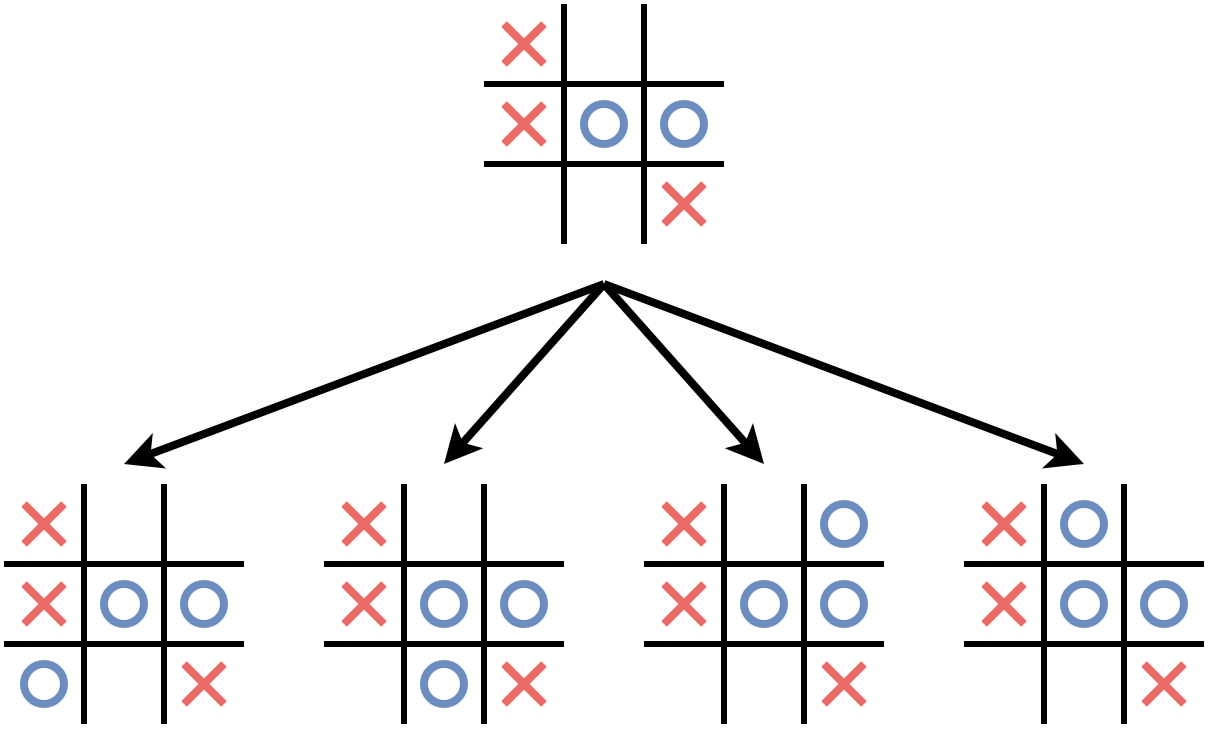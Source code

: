 <mxfile version="24.4.4" type="github">
  <diagram name="Page-1" id="UQr17-dW4rWigAgQBZE8">
    <mxGraphModel dx="891" dy="498" grid="1" gridSize="10" guides="1" tooltips="1" connect="1" arrows="1" fold="1" page="1" pageScale="1" pageWidth="850" pageHeight="1100" math="0" shadow="0">
      <root>
        <mxCell id="0" />
        <mxCell id="1" parent="0" />
        <mxCell id="NiHNyxKCNl_R8OxoTb2U-1" value="" style="endArrow=none;html=1;rounded=0;strokeWidth=3;fontSize=15;" parent="1" edge="1">
          <mxGeometry width="50" height="50" relative="1" as="geometry">
            <mxPoint x="400" y="320" as="sourcePoint" />
            <mxPoint x="400" y="200" as="targetPoint" />
          </mxGeometry>
        </mxCell>
        <mxCell id="NiHNyxKCNl_R8OxoTb2U-2" value="" style="endArrow=none;html=1;rounded=0;strokeWidth=3;fontSize=15;" parent="1" edge="1">
          <mxGeometry width="50" height="50" relative="1" as="geometry">
            <mxPoint x="360" y="280" as="sourcePoint" />
            <mxPoint x="480" y="280" as="targetPoint" />
          </mxGeometry>
        </mxCell>
        <mxCell id="NiHNyxKCNl_R8OxoTb2U-3" value="" style="endArrow=none;html=1;rounded=0;strokeWidth=3;fontSize=15;" parent="1" edge="1">
          <mxGeometry width="50" height="50" relative="1" as="geometry">
            <mxPoint x="440" y="320" as="sourcePoint" />
            <mxPoint x="440" y="200" as="targetPoint" />
          </mxGeometry>
        </mxCell>
        <mxCell id="NiHNyxKCNl_R8OxoTb2U-4" value="" style="endArrow=none;html=1;rounded=0;strokeWidth=3;fontSize=15;" parent="1" edge="1">
          <mxGeometry width="50" height="50" relative="1" as="geometry">
            <mxPoint x="360" y="240" as="sourcePoint" />
            <mxPoint x="480" y="240" as="targetPoint" />
          </mxGeometry>
        </mxCell>
        <mxCell id="NiHNyxKCNl_R8OxoTb2U-5" value="" style="ellipse;whiteSpace=wrap;html=1;perimeterSpacing=0;strokeWidth=4;fillColor=none;strokeColor=#6c8ebf;fontSize=15;" parent="1" vertex="1">
          <mxGeometry x="450" y="250" width="20" height="20" as="geometry" />
        </mxCell>
        <mxCell id="NiHNyxKCNl_R8OxoTb2U-6" value="" style="endArrow=none;html=1;rounded=0;strokeWidth=4;strokeColor=#EA6B66;fontSize=15;" parent="1" edge="1">
          <mxGeometry width="50" height="50" relative="1" as="geometry">
            <mxPoint x="450" y="290" as="sourcePoint" />
            <mxPoint x="470" y="310" as="targetPoint" />
          </mxGeometry>
        </mxCell>
        <mxCell id="NiHNyxKCNl_R8OxoTb2U-7" value="" style="endArrow=none;html=1;rounded=0;strokeWidth=4;strokeColor=#EA6B66;fontSize=15;" parent="1" edge="1">
          <mxGeometry width="50" height="50" relative="1" as="geometry">
            <mxPoint x="450" y="310" as="sourcePoint" />
            <mxPoint x="470" y="290" as="targetPoint" />
          </mxGeometry>
        </mxCell>
        <mxCell id="NiHNyxKCNl_R8OxoTb2U-8" value="" style="endArrow=none;html=1;rounded=0;strokeWidth=4;strokeColor=#EA6B66;fontSize=15;" parent="1" edge="1">
          <mxGeometry width="50" height="50" relative="1" as="geometry">
            <mxPoint x="370" y="210" as="sourcePoint" />
            <mxPoint x="390" y="230" as="targetPoint" />
          </mxGeometry>
        </mxCell>
        <mxCell id="NiHNyxKCNl_R8OxoTb2U-9" value="" style="endArrow=none;html=1;rounded=0;strokeWidth=4;strokeColor=#EA6B66;fontSize=15;" parent="1" edge="1">
          <mxGeometry width="50" height="50" relative="1" as="geometry">
            <mxPoint x="370" y="230" as="sourcePoint" />
            <mxPoint x="390" y="210" as="targetPoint" />
          </mxGeometry>
        </mxCell>
        <mxCell id="NiHNyxKCNl_R8OxoTb2U-10" value="" style="ellipse;whiteSpace=wrap;html=1;perimeterSpacing=0;strokeWidth=4;fillColor=none;strokeColor=#6c8ebf;fontSize=15;" parent="1" vertex="1">
          <mxGeometry x="410" y="250" width="20" height="20" as="geometry" />
        </mxCell>
        <mxCell id="NiHNyxKCNl_R8OxoTb2U-11" value="" style="endArrow=none;html=1;rounded=0;strokeWidth=4;strokeColor=#EA6B66;fontSize=15;" parent="1" edge="1">
          <mxGeometry width="50" height="50" relative="1" as="geometry">
            <mxPoint x="370" y="250" as="sourcePoint" />
            <mxPoint x="390" y="270" as="targetPoint" />
          </mxGeometry>
        </mxCell>
        <mxCell id="NiHNyxKCNl_R8OxoTb2U-12" value="" style="endArrow=none;html=1;rounded=0;strokeWidth=4;strokeColor=#EA6B66;fontSize=15;" parent="1" edge="1">
          <mxGeometry width="50" height="50" relative="1" as="geometry">
            <mxPoint x="370" y="270" as="sourcePoint" />
            <mxPoint x="390" y="250" as="targetPoint" />
          </mxGeometry>
        </mxCell>
        <mxCell id="NiHNyxKCNl_R8OxoTb2U-15" value="" style="endArrow=none;html=1;rounded=0;strokeWidth=3;fontSize=15;" parent="1" edge="1">
          <mxGeometry width="50" height="50" relative="1" as="geometry">
            <mxPoint x="320" y="560" as="sourcePoint" />
            <mxPoint x="320" y="440" as="targetPoint" />
          </mxGeometry>
        </mxCell>
        <mxCell id="NiHNyxKCNl_R8OxoTb2U-16" value="" style="endArrow=none;html=1;rounded=0;strokeWidth=3;fontSize=15;" parent="1" edge="1">
          <mxGeometry width="50" height="50" relative="1" as="geometry">
            <mxPoint x="280" y="520" as="sourcePoint" />
            <mxPoint x="400" y="520" as="targetPoint" />
          </mxGeometry>
        </mxCell>
        <mxCell id="NiHNyxKCNl_R8OxoTb2U-17" value="" style="endArrow=none;html=1;rounded=0;strokeWidth=3;fontSize=15;" parent="1" edge="1">
          <mxGeometry width="50" height="50" relative="1" as="geometry">
            <mxPoint x="360" y="560" as="sourcePoint" />
            <mxPoint x="360" y="440" as="targetPoint" />
          </mxGeometry>
        </mxCell>
        <mxCell id="NiHNyxKCNl_R8OxoTb2U-18" value="" style="endArrow=none;html=1;rounded=0;strokeWidth=3;fontSize=15;" parent="1" edge="1">
          <mxGeometry width="50" height="50" relative="1" as="geometry">
            <mxPoint x="280" y="480" as="sourcePoint" />
            <mxPoint x="400" y="480" as="targetPoint" />
          </mxGeometry>
        </mxCell>
        <mxCell id="NiHNyxKCNl_R8OxoTb2U-19" value="" style="ellipse;whiteSpace=wrap;html=1;perimeterSpacing=0;strokeWidth=4;fillColor=none;strokeColor=#6c8ebf;fontSize=15;" parent="1" vertex="1">
          <mxGeometry x="370" y="490" width="20" height="20" as="geometry" />
        </mxCell>
        <mxCell id="NiHNyxKCNl_R8OxoTb2U-20" value="" style="endArrow=none;html=1;rounded=0;strokeWidth=4;strokeColor=#EA6B66;fontSize=15;" parent="1" edge="1">
          <mxGeometry width="50" height="50" relative="1" as="geometry">
            <mxPoint x="370" y="530" as="sourcePoint" />
            <mxPoint x="390" y="550" as="targetPoint" />
          </mxGeometry>
        </mxCell>
        <mxCell id="NiHNyxKCNl_R8OxoTb2U-21" value="" style="endArrow=none;html=1;rounded=0;strokeWidth=4;strokeColor=#EA6B66;fontSize=15;" parent="1" edge="1">
          <mxGeometry width="50" height="50" relative="1" as="geometry">
            <mxPoint x="370" y="550" as="sourcePoint" />
            <mxPoint x="390" y="530" as="targetPoint" />
          </mxGeometry>
        </mxCell>
        <mxCell id="NiHNyxKCNl_R8OxoTb2U-22" value="" style="endArrow=none;html=1;rounded=0;strokeWidth=4;strokeColor=#EA6B66;fontSize=15;" parent="1" edge="1">
          <mxGeometry width="50" height="50" relative="1" as="geometry">
            <mxPoint x="290" y="450" as="sourcePoint" />
            <mxPoint x="310" y="470" as="targetPoint" />
          </mxGeometry>
        </mxCell>
        <mxCell id="NiHNyxKCNl_R8OxoTb2U-23" value="" style="endArrow=none;html=1;rounded=0;strokeWidth=4;strokeColor=#EA6B66;fontSize=15;" parent="1" edge="1">
          <mxGeometry width="50" height="50" relative="1" as="geometry">
            <mxPoint x="290" y="470" as="sourcePoint" />
            <mxPoint x="310" y="450" as="targetPoint" />
          </mxGeometry>
        </mxCell>
        <mxCell id="NiHNyxKCNl_R8OxoTb2U-24" value="" style="ellipse;whiteSpace=wrap;html=1;perimeterSpacing=0;strokeWidth=4;fillColor=none;strokeColor=#6c8ebf;fontSize=15;" parent="1" vertex="1">
          <mxGeometry x="330" y="490" width="20" height="20" as="geometry" />
        </mxCell>
        <mxCell id="NiHNyxKCNl_R8OxoTb2U-25" value="" style="endArrow=none;html=1;rounded=0;strokeWidth=4;strokeColor=#EA6B66;fontSize=15;" parent="1" edge="1">
          <mxGeometry width="50" height="50" relative="1" as="geometry">
            <mxPoint x="290" y="490" as="sourcePoint" />
            <mxPoint x="310" y="510" as="targetPoint" />
          </mxGeometry>
        </mxCell>
        <mxCell id="NiHNyxKCNl_R8OxoTb2U-26" value="" style="endArrow=none;html=1;rounded=0;strokeWidth=4;strokeColor=#EA6B66;fontSize=15;" parent="1" edge="1">
          <mxGeometry width="50" height="50" relative="1" as="geometry">
            <mxPoint x="290" y="510" as="sourcePoint" />
            <mxPoint x="310" y="490" as="targetPoint" />
          </mxGeometry>
        </mxCell>
        <mxCell id="NiHNyxKCNl_R8OxoTb2U-41" value="" style="endArrow=none;html=1;rounded=0;strokeWidth=3;fontSize=15;" parent="1" edge="1">
          <mxGeometry width="50" height="50" relative="1" as="geometry">
            <mxPoint x="160" y="560" as="sourcePoint" />
            <mxPoint x="160" y="440" as="targetPoint" />
          </mxGeometry>
        </mxCell>
        <mxCell id="NiHNyxKCNl_R8OxoTb2U-42" value="" style="endArrow=none;html=1;rounded=0;strokeWidth=3;fontSize=15;" parent="1" edge="1">
          <mxGeometry width="50" height="50" relative="1" as="geometry">
            <mxPoint x="120" y="520" as="sourcePoint" />
            <mxPoint x="240" y="520" as="targetPoint" />
          </mxGeometry>
        </mxCell>
        <mxCell id="NiHNyxKCNl_R8OxoTb2U-43" value="" style="endArrow=none;html=1;rounded=0;strokeWidth=3;fontSize=15;" parent="1" edge="1">
          <mxGeometry width="50" height="50" relative="1" as="geometry">
            <mxPoint x="200" y="560" as="sourcePoint" />
            <mxPoint x="200" y="440" as="targetPoint" />
          </mxGeometry>
        </mxCell>
        <mxCell id="NiHNyxKCNl_R8OxoTb2U-44" value="" style="endArrow=none;html=1;rounded=0;strokeWidth=3;fontSize=15;" parent="1" edge="1">
          <mxGeometry width="50" height="50" relative="1" as="geometry">
            <mxPoint x="120" y="480" as="sourcePoint" />
            <mxPoint x="240" y="480" as="targetPoint" />
          </mxGeometry>
        </mxCell>
        <mxCell id="NiHNyxKCNl_R8OxoTb2U-45" value="" style="ellipse;whiteSpace=wrap;html=1;perimeterSpacing=0;strokeWidth=4;fillColor=none;strokeColor=#6c8ebf;fontSize=15;" parent="1" vertex="1">
          <mxGeometry x="210" y="490" width="20" height="20" as="geometry" />
        </mxCell>
        <mxCell id="NiHNyxKCNl_R8OxoTb2U-46" value="" style="endArrow=none;html=1;rounded=0;strokeWidth=4;strokeColor=#EA6B66;fontSize=15;" parent="1" edge="1">
          <mxGeometry width="50" height="50" relative="1" as="geometry">
            <mxPoint x="210" y="530" as="sourcePoint" />
            <mxPoint x="230" y="550" as="targetPoint" />
          </mxGeometry>
        </mxCell>
        <mxCell id="NiHNyxKCNl_R8OxoTb2U-47" value="" style="endArrow=none;html=1;rounded=0;strokeWidth=4;strokeColor=#EA6B66;fontSize=15;" parent="1" edge="1">
          <mxGeometry width="50" height="50" relative="1" as="geometry">
            <mxPoint x="210" y="550" as="sourcePoint" />
            <mxPoint x="230" y="530" as="targetPoint" />
          </mxGeometry>
        </mxCell>
        <mxCell id="NiHNyxKCNl_R8OxoTb2U-48" value="" style="endArrow=none;html=1;rounded=0;strokeWidth=4;strokeColor=#EA6B66;fontSize=15;" parent="1" edge="1">
          <mxGeometry width="50" height="50" relative="1" as="geometry">
            <mxPoint x="130" y="450" as="sourcePoint" />
            <mxPoint x="150" y="470" as="targetPoint" />
          </mxGeometry>
        </mxCell>
        <mxCell id="NiHNyxKCNl_R8OxoTb2U-49" value="" style="endArrow=none;html=1;rounded=0;strokeWidth=4;strokeColor=#EA6B66;fontSize=15;" parent="1" edge="1">
          <mxGeometry width="50" height="50" relative="1" as="geometry">
            <mxPoint x="130" y="470" as="sourcePoint" />
            <mxPoint x="150" y="450" as="targetPoint" />
          </mxGeometry>
        </mxCell>
        <mxCell id="NiHNyxKCNl_R8OxoTb2U-50" value="" style="ellipse;whiteSpace=wrap;html=1;perimeterSpacing=0;strokeWidth=4;fillColor=none;strokeColor=#6c8ebf;fontSize=15;" parent="1" vertex="1">
          <mxGeometry x="170" y="490" width="20" height="20" as="geometry" />
        </mxCell>
        <mxCell id="NiHNyxKCNl_R8OxoTb2U-51" value="" style="endArrow=none;html=1;rounded=0;strokeWidth=4;strokeColor=#EA6B66;fontSize=15;" parent="1" edge="1">
          <mxGeometry width="50" height="50" relative="1" as="geometry">
            <mxPoint x="130" y="490" as="sourcePoint" />
            <mxPoint x="150" y="510" as="targetPoint" />
          </mxGeometry>
        </mxCell>
        <mxCell id="NiHNyxKCNl_R8OxoTb2U-52" value="" style="endArrow=none;html=1;rounded=0;strokeWidth=4;strokeColor=#EA6B66;fontSize=15;" parent="1" edge="1">
          <mxGeometry width="50" height="50" relative="1" as="geometry">
            <mxPoint x="130" y="510" as="sourcePoint" />
            <mxPoint x="150" y="490" as="targetPoint" />
          </mxGeometry>
        </mxCell>
        <mxCell id="NiHNyxKCNl_R8OxoTb2U-54" value="" style="endArrow=none;html=1;rounded=0;strokeWidth=3;fontSize=15;" parent="1" edge="1">
          <mxGeometry width="50" height="50" relative="1" as="geometry">
            <mxPoint x="480" y="560" as="sourcePoint" />
            <mxPoint x="480" y="440" as="targetPoint" />
          </mxGeometry>
        </mxCell>
        <mxCell id="NiHNyxKCNl_R8OxoTb2U-55" value="" style="endArrow=none;html=1;rounded=0;strokeWidth=3;fontSize=15;" parent="1" edge="1">
          <mxGeometry width="50" height="50" relative="1" as="geometry">
            <mxPoint x="440" y="520" as="sourcePoint" />
            <mxPoint x="560" y="520" as="targetPoint" />
          </mxGeometry>
        </mxCell>
        <mxCell id="NiHNyxKCNl_R8OxoTb2U-56" value="" style="endArrow=none;html=1;rounded=0;strokeWidth=3;fontSize=15;" parent="1" edge="1">
          <mxGeometry width="50" height="50" relative="1" as="geometry">
            <mxPoint x="520" y="560" as="sourcePoint" />
            <mxPoint x="520" y="440" as="targetPoint" />
          </mxGeometry>
        </mxCell>
        <mxCell id="NiHNyxKCNl_R8OxoTb2U-57" value="" style="endArrow=none;html=1;rounded=0;strokeWidth=3;fontSize=15;" parent="1" edge="1">
          <mxGeometry width="50" height="50" relative="1" as="geometry">
            <mxPoint x="440" y="480" as="sourcePoint" />
            <mxPoint x="560" y="480" as="targetPoint" />
          </mxGeometry>
        </mxCell>
        <mxCell id="NiHNyxKCNl_R8OxoTb2U-58" value="" style="ellipse;whiteSpace=wrap;html=1;perimeterSpacing=0;strokeWidth=4;fillColor=none;strokeColor=#6c8ebf;fontSize=15;" parent="1" vertex="1">
          <mxGeometry x="530" y="490" width="20" height="20" as="geometry" />
        </mxCell>
        <mxCell id="NiHNyxKCNl_R8OxoTb2U-59" value="" style="endArrow=none;html=1;rounded=0;strokeWidth=4;strokeColor=#EA6B66;fontSize=15;" parent="1" edge="1">
          <mxGeometry width="50" height="50" relative="1" as="geometry">
            <mxPoint x="530" y="530" as="sourcePoint" />
            <mxPoint x="550" y="550" as="targetPoint" />
          </mxGeometry>
        </mxCell>
        <mxCell id="NiHNyxKCNl_R8OxoTb2U-60" value="" style="endArrow=none;html=1;rounded=0;strokeWidth=4;strokeColor=#EA6B66;fontSize=15;" parent="1" edge="1">
          <mxGeometry width="50" height="50" relative="1" as="geometry">
            <mxPoint x="530" y="550" as="sourcePoint" />
            <mxPoint x="550" y="530" as="targetPoint" />
          </mxGeometry>
        </mxCell>
        <mxCell id="NiHNyxKCNl_R8OxoTb2U-61" value="" style="endArrow=none;html=1;rounded=0;strokeWidth=4;strokeColor=#EA6B66;fontSize=15;" parent="1" edge="1">
          <mxGeometry width="50" height="50" relative="1" as="geometry">
            <mxPoint x="450" y="450" as="sourcePoint" />
            <mxPoint x="470" y="470" as="targetPoint" />
          </mxGeometry>
        </mxCell>
        <mxCell id="NiHNyxKCNl_R8OxoTb2U-62" value="" style="endArrow=none;html=1;rounded=0;strokeWidth=4;strokeColor=#EA6B66;fontSize=15;" parent="1" edge="1">
          <mxGeometry width="50" height="50" relative="1" as="geometry">
            <mxPoint x="450" y="470" as="sourcePoint" />
            <mxPoint x="470" y="450" as="targetPoint" />
          </mxGeometry>
        </mxCell>
        <mxCell id="NiHNyxKCNl_R8OxoTb2U-63" value="" style="ellipse;whiteSpace=wrap;html=1;perimeterSpacing=0;strokeWidth=4;fillColor=none;strokeColor=#6c8ebf;fontSize=15;" parent="1" vertex="1">
          <mxGeometry x="490" y="490" width="20" height="20" as="geometry" />
        </mxCell>
        <mxCell id="NiHNyxKCNl_R8OxoTb2U-64" value="" style="endArrow=none;html=1;rounded=0;strokeWidth=4;strokeColor=#EA6B66;fontSize=15;" parent="1" edge="1">
          <mxGeometry width="50" height="50" relative="1" as="geometry">
            <mxPoint x="450" y="490" as="sourcePoint" />
            <mxPoint x="470" y="510" as="targetPoint" />
          </mxGeometry>
        </mxCell>
        <mxCell id="NiHNyxKCNl_R8OxoTb2U-65" value="" style="endArrow=none;html=1;rounded=0;strokeWidth=4;strokeColor=#EA6B66;fontSize=15;" parent="1" edge="1">
          <mxGeometry width="50" height="50" relative="1" as="geometry">
            <mxPoint x="450" y="510" as="sourcePoint" />
            <mxPoint x="470" y="490" as="targetPoint" />
          </mxGeometry>
        </mxCell>
        <mxCell id="NiHNyxKCNl_R8OxoTb2U-67" value="" style="ellipse;whiteSpace=wrap;html=1;perimeterSpacing=0;strokeWidth=4;fillColor=none;strokeColor=#6c8ebf;fontSize=15;" parent="1" vertex="1">
          <mxGeometry x="130" y="530" width="20" height="20" as="geometry" />
        </mxCell>
        <mxCell id="NiHNyxKCNl_R8OxoTb2U-68" value="" style="ellipse;whiteSpace=wrap;html=1;perimeterSpacing=0;strokeWidth=4;fillColor=none;strokeColor=#6c8ebf;fontSize=15;" parent="1" vertex="1">
          <mxGeometry x="330" y="530" width="20" height="20" as="geometry" />
        </mxCell>
        <mxCell id="NiHNyxKCNl_R8OxoTb2U-69" value="" style="ellipse;whiteSpace=wrap;html=1;perimeterSpacing=0;strokeWidth=4;fillColor=none;strokeColor=#6c8ebf;fontSize=15;" parent="1" vertex="1">
          <mxGeometry x="530" y="450" width="20" height="20" as="geometry" />
        </mxCell>
        <mxCell id="NiHNyxKCNl_R8OxoTb2U-74" value="" style="endArrow=classic;html=1;rounded=0;strokeWidth=4;" parent="1" edge="1">
          <mxGeometry width="50" height="50" relative="1" as="geometry">
            <mxPoint x="420" y="340" as="sourcePoint" />
            <mxPoint x="180" y="430" as="targetPoint" />
          </mxGeometry>
        </mxCell>
        <mxCell id="NiHNyxKCNl_R8OxoTb2U-75" value="" style="endArrow=classic;html=1;rounded=0;strokeWidth=4;" parent="1" edge="1">
          <mxGeometry width="50" height="50" relative="1" as="geometry">
            <mxPoint x="420" y="340" as="sourcePoint" />
            <mxPoint x="500" y="430" as="targetPoint" />
          </mxGeometry>
        </mxCell>
        <mxCell id="NiHNyxKCNl_R8OxoTb2U-76" value="" style="endArrow=classic;html=1;rounded=0;strokeWidth=4;" parent="1" edge="1">
          <mxGeometry width="50" height="50" relative="1" as="geometry">
            <mxPoint x="420" y="340" as="sourcePoint" />
            <mxPoint x="340" y="430" as="targetPoint" />
          </mxGeometry>
        </mxCell>
        <mxCell id="NiHNyxKCNl_R8OxoTb2U-81" value="" style="endArrow=none;html=1;rounded=0;strokeWidth=3;fontSize=15;" parent="1" edge="1">
          <mxGeometry width="50" height="50" relative="1" as="geometry">
            <mxPoint x="640" y="560" as="sourcePoint" />
            <mxPoint x="640" y="440" as="targetPoint" />
          </mxGeometry>
        </mxCell>
        <mxCell id="NiHNyxKCNl_R8OxoTb2U-82" value="" style="endArrow=none;html=1;rounded=0;strokeWidth=3;fontSize=15;" parent="1" edge="1">
          <mxGeometry width="50" height="50" relative="1" as="geometry">
            <mxPoint x="600" y="520" as="sourcePoint" />
            <mxPoint x="720" y="520" as="targetPoint" />
          </mxGeometry>
        </mxCell>
        <mxCell id="NiHNyxKCNl_R8OxoTb2U-83" value="" style="endArrow=none;html=1;rounded=0;strokeWidth=3;fontSize=15;" parent="1" edge="1">
          <mxGeometry width="50" height="50" relative="1" as="geometry">
            <mxPoint x="680" y="560" as="sourcePoint" />
            <mxPoint x="680" y="440" as="targetPoint" />
          </mxGeometry>
        </mxCell>
        <mxCell id="NiHNyxKCNl_R8OxoTb2U-84" value="" style="endArrow=none;html=1;rounded=0;strokeWidth=3;fontSize=15;" parent="1" edge="1">
          <mxGeometry width="50" height="50" relative="1" as="geometry">
            <mxPoint x="600" y="480" as="sourcePoint" />
            <mxPoint x="720" y="480" as="targetPoint" />
          </mxGeometry>
        </mxCell>
        <mxCell id="NiHNyxKCNl_R8OxoTb2U-85" value="" style="ellipse;whiteSpace=wrap;html=1;perimeterSpacing=0;strokeWidth=4;fillColor=none;strokeColor=#6c8ebf;fontSize=15;" parent="1" vertex="1">
          <mxGeometry x="690" y="490" width="20" height="20" as="geometry" />
        </mxCell>
        <mxCell id="NiHNyxKCNl_R8OxoTb2U-86" value="" style="endArrow=none;html=1;rounded=0;strokeWidth=4;strokeColor=#EA6B66;fontSize=15;" parent="1" edge="1">
          <mxGeometry width="50" height="50" relative="1" as="geometry">
            <mxPoint x="690" y="530" as="sourcePoint" />
            <mxPoint x="710" y="550" as="targetPoint" />
          </mxGeometry>
        </mxCell>
        <mxCell id="NiHNyxKCNl_R8OxoTb2U-87" value="" style="endArrow=none;html=1;rounded=0;strokeWidth=4;strokeColor=#EA6B66;fontSize=15;" parent="1" edge="1">
          <mxGeometry width="50" height="50" relative="1" as="geometry">
            <mxPoint x="690" y="550" as="sourcePoint" />
            <mxPoint x="710" y="530" as="targetPoint" />
          </mxGeometry>
        </mxCell>
        <mxCell id="NiHNyxKCNl_R8OxoTb2U-88" value="" style="endArrow=none;html=1;rounded=0;strokeWidth=4;strokeColor=#EA6B66;fontSize=15;" parent="1" edge="1">
          <mxGeometry width="50" height="50" relative="1" as="geometry">
            <mxPoint x="610" y="450" as="sourcePoint" />
            <mxPoint x="630" y="470" as="targetPoint" />
          </mxGeometry>
        </mxCell>
        <mxCell id="NiHNyxKCNl_R8OxoTb2U-89" value="" style="endArrow=none;html=1;rounded=0;strokeWidth=4;strokeColor=#EA6B66;fontSize=15;" parent="1" edge="1">
          <mxGeometry width="50" height="50" relative="1" as="geometry">
            <mxPoint x="610" y="470" as="sourcePoint" />
            <mxPoint x="630" y="450" as="targetPoint" />
          </mxGeometry>
        </mxCell>
        <mxCell id="NiHNyxKCNl_R8OxoTb2U-90" value="" style="ellipse;whiteSpace=wrap;html=1;perimeterSpacing=0;strokeWidth=4;fillColor=none;strokeColor=#6c8ebf;fontSize=15;" parent="1" vertex="1">
          <mxGeometry x="650" y="490" width="20" height="20" as="geometry" />
        </mxCell>
        <mxCell id="NiHNyxKCNl_R8OxoTb2U-91" value="" style="endArrow=none;html=1;rounded=0;strokeWidth=4;strokeColor=#EA6B66;fontSize=15;" parent="1" edge="1">
          <mxGeometry width="50" height="50" relative="1" as="geometry">
            <mxPoint x="610" y="490" as="sourcePoint" />
            <mxPoint x="630" y="510" as="targetPoint" />
          </mxGeometry>
        </mxCell>
        <mxCell id="NiHNyxKCNl_R8OxoTb2U-92" value="" style="endArrow=none;html=1;rounded=0;strokeWidth=4;strokeColor=#EA6B66;fontSize=15;" parent="1" edge="1">
          <mxGeometry width="50" height="50" relative="1" as="geometry">
            <mxPoint x="610" y="510" as="sourcePoint" />
            <mxPoint x="630" y="490" as="targetPoint" />
          </mxGeometry>
        </mxCell>
        <mxCell id="NiHNyxKCNl_R8OxoTb2U-93" value="" style="ellipse;whiteSpace=wrap;html=1;perimeterSpacing=0;strokeWidth=4;fillColor=none;strokeColor=#6c8ebf;fontSize=15;" parent="1" vertex="1">
          <mxGeometry x="650" y="450" width="20" height="20" as="geometry" />
        </mxCell>
        <mxCell id="NiHNyxKCNl_R8OxoTb2U-95" value="" style="endArrow=classic;html=1;rounded=0;strokeWidth=4;" parent="1" edge="1">
          <mxGeometry width="50" height="50" relative="1" as="geometry">
            <mxPoint x="420" y="340" as="sourcePoint" />
            <mxPoint x="660" y="430" as="targetPoint" />
          </mxGeometry>
        </mxCell>
      </root>
    </mxGraphModel>
  </diagram>
</mxfile>
